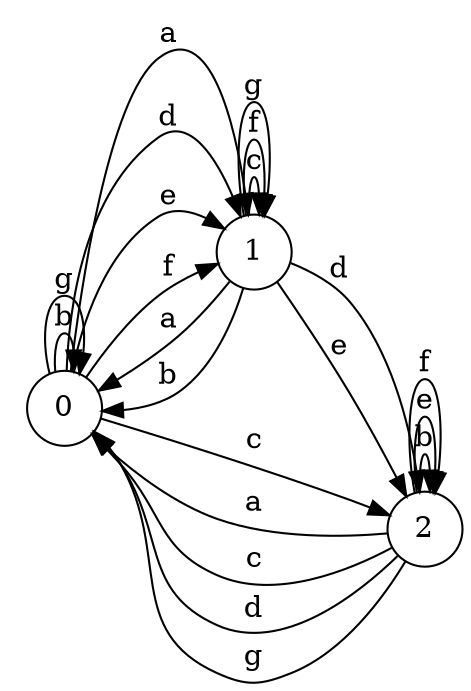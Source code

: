 digraph n3_1 {
__start0 [label="" shape="none"];

rankdir=LR;
size="8,5";

s0 [style="filled", color="black", fillcolor="white" shape="circle", label="0"];
s1 [style="filled", color="black", fillcolor="white" shape="circle", label="1"];
s2 [style="filled", color="black", fillcolor="white" shape="circle", label="2"];
s0 -> s1 [label="a"];
s0 -> s0 [label="b"];
s0 -> s2 [label="c"];
s0 -> s1 [label="d"];
s0 -> s1 [label="e"];
s0 -> s1 [label="f"];
s0 -> s0 [label="g"];
s1 -> s0 [label="a"];
s1 -> s0 [label="b"];
s1 -> s1 [label="c"];
s1 -> s2 [label="d"];
s1 -> s2 [label="e"];
s1 -> s1 [label="f"];
s1 -> s1 [label="g"];
s2 -> s0 [label="a"];
s2 -> s2 [label="b"];
s2 -> s0 [label="c"];
s2 -> s0 [label="d"];
s2 -> s2 [label="e"];
s2 -> s2 [label="f"];
s2 -> s0 [label="g"];

}